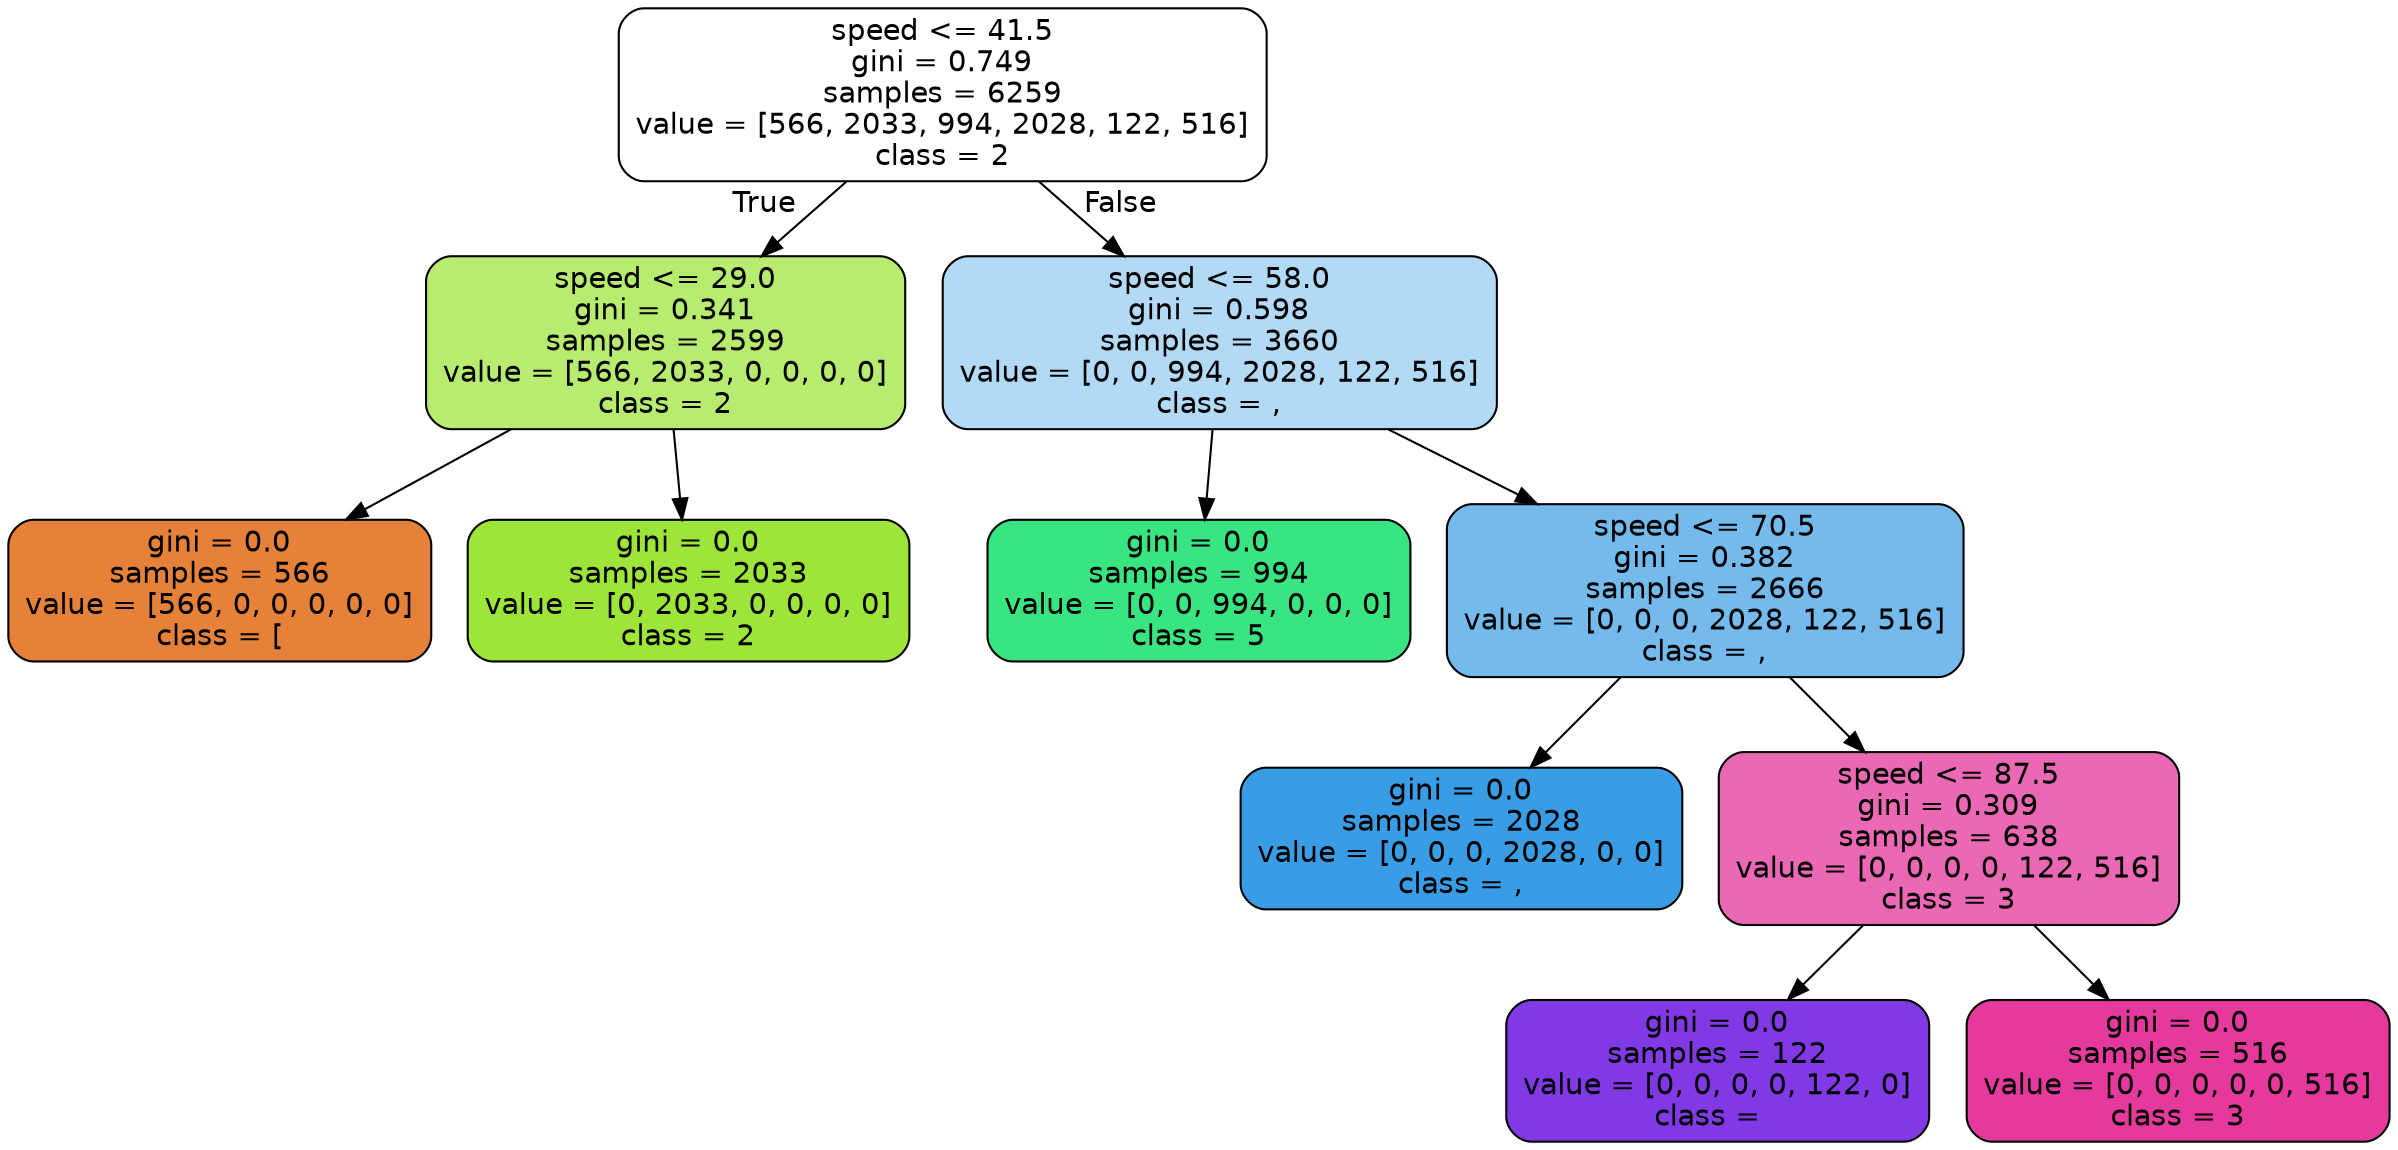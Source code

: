 digraph Tree {
node [shape=box, style="filled, rounded", color="black", fontname=helvetica] ;
edge [fontname=helvetica] ;
0 [label="speed <= 41.5\ngini = 0.749\nsamples = 6259\nvalue = [566, 2033, 994, 2028, 122, 516]\nclass = 2", fillcolor="#ffffff"] ;
1 [label="speed <= 29.0\ngini = 0.341\nsamples = 2599\nvalue = [566, 2033, 0, 0, 0, 0]\nclass = 2", fillcolor="#b8ec70"] ;
0 -> 1 [labeldistance=2.5, labelangle=45, headlabel="True"] ;
2 [label="gini = 0.0\nsamples = 566\nvalue = [566, 0, 0, 0, 0, 0]\nclass = [", fillcolor="#e58139"] ;
1 -> 2 ;
3 [label="gini = 0.0\nsamples = 2033\nvalue = [0, 2033, 0, 0, 0, 0]\nclass = 2", fillcolor="#9de539"] ;
1 -> 3 ;
4 [label="speed <= 58.0\ngini = 0.598\nsamples = 3660\nvalue = [0, 0, 994, 2028, 122, 516]\nclass = ,", fillcolor="#b2d9f5"] ;
0 -> 4 [labeldistance=2.5, labelangle=-45, headlabel="False"] ;
5 [label="gini = 0.0\nsamples = 994\nvalue = [0, 0, 994, 0, 0, 0]\nclass = 5", fillcolor="#39e581"] ;
4 -> 5 ;
6 [label="speed <= 70.5\ngini = 0.382\nsamples = 2666\nvalue = [0, 0, 0, 2028, 122, 516]\nclass = ,", fillcolor="#74baed"] ;
4 -> 6 ;
7 [label="gini = 0.0\nsamples = 2028\nvalue = [0, 0, 0, 2028, 0, 0]\nclass = ,", fillcolor="#399de5"] ;
6 -> 7 ;
8 [label="speed <= 87.5\ngini = 0.309\nsamples = 638\nvalue = [0, 0, 0, 0, 122, 516]\nclass = 3", fillcolor="#eb68b4"] ;
6 -> 8 ;
9 [label="gini = 0.0\nsamples = 122\nvalue = [0, 0, 0, 0, 122, 0]\nclass =  ", fillcolor="#8139e5"] ;
8 -> 9 ;
10 [label="gini = 0.0\nsamples = 516\nvalue = [0, 0, 0, 0, 0, 516]\nclass = 3", fillcolor="#e5399d"] ;
8 -> 10 ;
}